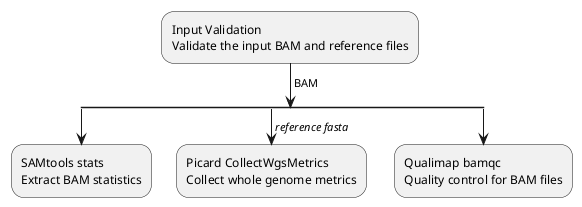 @startuml
skinparam SwimlaneTitleFontStyle bold
:Input Validation\nValidate the input BAM and reference files;
-> BAM;
split
  :SAMtools stats\nExtract BAM statistics;
  kill
split again
  -> //reference fasta//;
  :Picard CollectWgsMetrics\nCollect whole genome metrics;
  kill
split again
  :Qualimap bamqc\nQuality control for BAM files;
  kill
end split
@enduml
